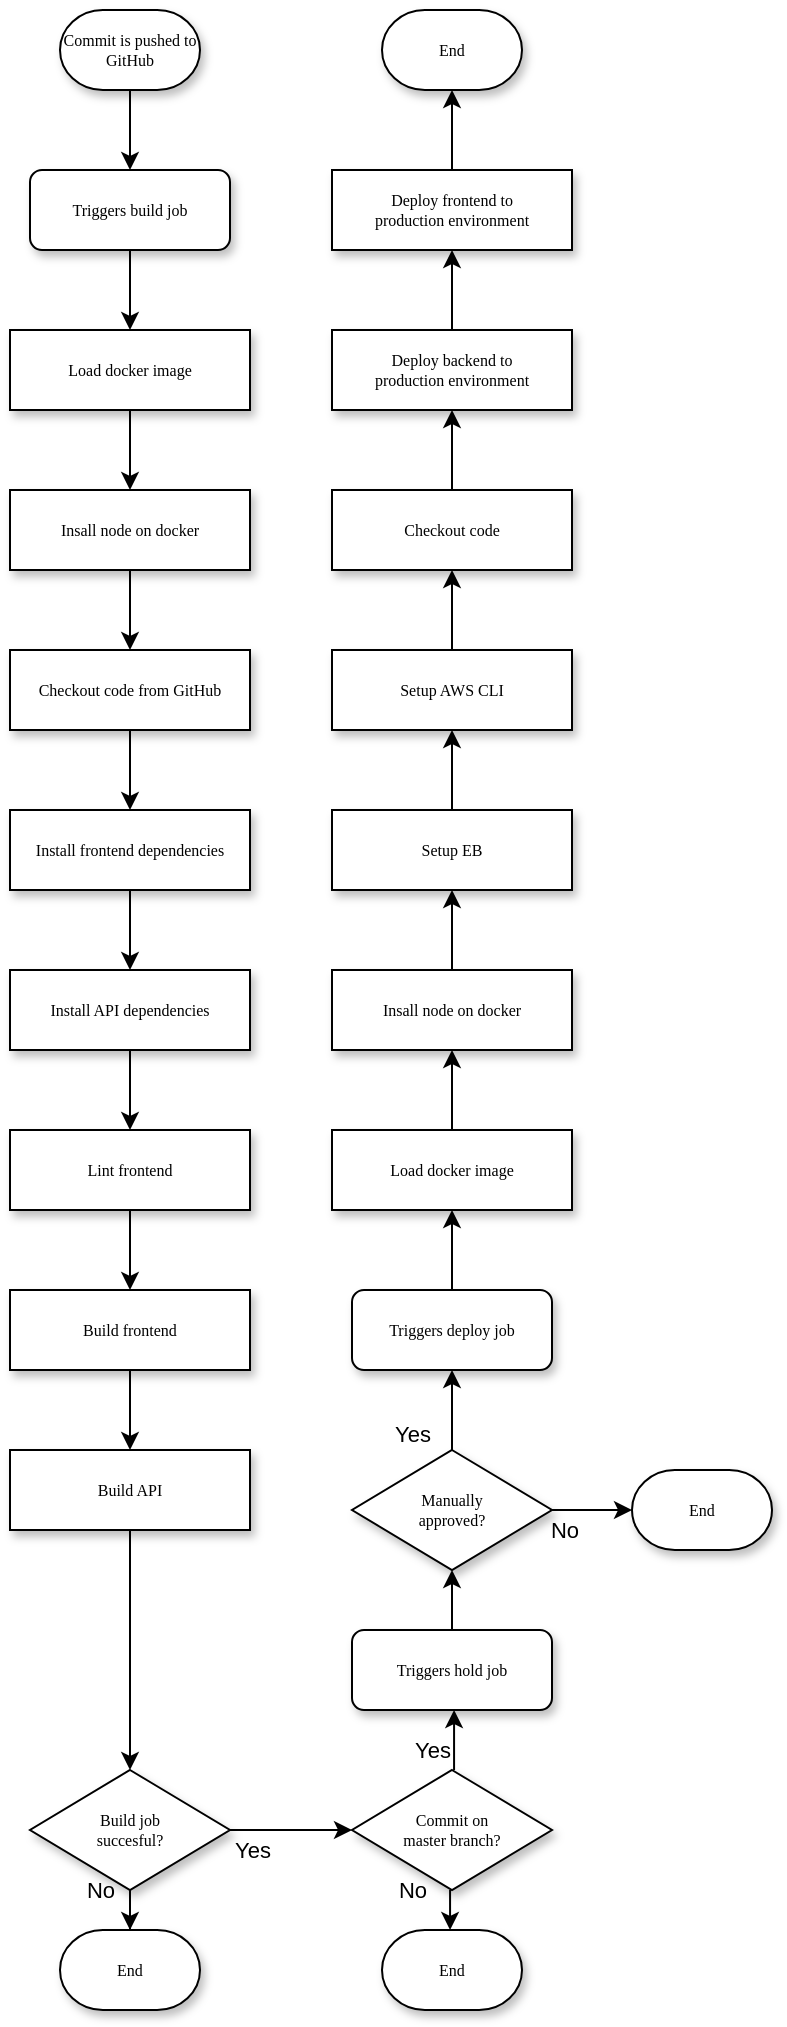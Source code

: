 <mxfile version="20.0.4" type="device"><diagram name="Page-1" id="edf60f1a-56cd-e834-aa8a-f176f3a09ee4"><mxGraphModel dx="981" dy="519" grid="1" gridSize="10" guides="1" tooltips="1" connect="1" arrows="1" fold="1" page="1" pageScale="1" pageWidth="1100" pageHeight="850" background="#ffffff" math="0" shadow="0"><root><mxCell id="0"/><mxCell id="1" parent="0"/><mxCell id="tNiq3orGFs2RRCkXSh9q-12" value="" style="edgeStyle=orthogonalEdgeStyle;rounded=0;orthogonalLoop=1;jettySize=auto;html=1;" parent="1" source="tNiq3orGFs2RRCkXSh9q-1" target="tNiq3orGFs2RRCkXSh9q-3" edge="1"><mxGeometry relative="1" as="geometry"/></mxCell><mxCell id="tNiq3orGFs2RRCkXSh9q-1" value="Commit is pushed to GitHub" style="strokeWidth=1;html=1;shape=mxgraph.flowchart.terminator;whiteSpace=wrap;rounded=0;shadow=1;labelBackgroundColor=none;fontFamily=Verdana;fontSize=8;align=center;" parent="1" vertex="1"><mxGeometry x="104" y="40" width="70" height="40" as="geometry"/></mxCell><mxCell id="tNiq3orGFs2RRCkXSh9q-15" value="" style="edgeStyle=orthogonalEdgeStyle;rounded=0;orthogonalLoop=1;jettySize=auto;html=1;" parent="1" source="tNiq3orGFs2RRCkXSh9q-3" target="tNiq3orGFs2RRCkXSh9q-4" edge="1"><mxGeometry relative="1" as="geometry"/></mxCell><mxCell id="tNiq3orGFs2RRCkXSh9q-3" value="Triggers build job" style="rounded=1;whiteSpace=wrap;html=1;shadow=1;labelBackgroundColor=none;strokeWidth=1;fontFamily=Verdana;fontSize=8;align=center;" parent="1" vertex="1"><mxGeometry x="89" y="120" width="100" height="40" as="geometry"/></mxCell><mxCell id="tNiq3orGFs2RRCkXSh9q-16" value="" style="edgeStyle=orthogonalEdgeStyle;rounded=0;orthogonalLoop=1;jettySize=auto;html=1;" parent="1" source="tNiq3orGFs2RRCkXSh9q-4" target="tNiq3orGFs2RRCkXSh9q-5" edge="1"><mxGeometry relative="1" as="geometry"/></mxCell><mxCell id="tNiq3orGFs2RRCkXSh9q-4" value="Load docker image" style="whiteSpace=wrap;html=1;rounded=0;shadow=1;labelBackgroundColor=none;strokeWidth=1;fontFamily=Verdana;fontSize=8;align=center;" parent="1" vertex="1"><mxGeometry x="79" y="200" width="120" height="40" as="geometry"/></mxCell><mxCell id="ZEsYji2ac6diJYXz2sEm-1" value="" style="edgeStyle=orthogonalEdgeStyle;rounded=0;orthogonalLoop=1;jettySize=auto;html=1;" edge="1" parent="1" source="tNiq3orGFs2RRCkXSh9q-5" target="tNiq3orGFs2RRCkXSh9q-6"><mxGeometry relative="1" as="geometry"/></mxCell><mxCell id="tNiq3orGFs2RRCkXSh9q-5" value="Insall node on docker" style="whiteSpace=wrap;html=1;rounded=0;shadow=1;labelBackgroundColor=none;strokeWidth=1;fontFamily=Verdana;fontSize=8;align=center;" parent="1" vertex="1"><mxGeometry x="79" y="280" width="120" height="40" as="geometry"/></mxCell><mxCell id="ZEsYji2ac6diJYXz2sEm-2" value="" style="edgeStyle=orthogonalEdgeStyle;rounded=0;orthogonalLoop=1;jettySize=auto;html=1;" edge="1" parent="1" source="tNiq3orGFs2RRCkXSh9q-6" target="tNiq3orGFs2RRCkXSh9q-7"><mxGeometry relative="1" as="geometry"/></mxCell><mxCell id="tNiq3orGFs2RRCkXSh9q-6" value="Checkout code from GitHub" style="whiteSpace=wrap;html=1;rounded=0;shadow=1;labelBackgroundColor=none;strokeWidth=1;fontFamily=Verdana;fontSize=8;align=center;" parent="1" vertex="1"><mxGeometry x="79" y="360" width="120" height="40" as="geometry"/></mxCell><mxCell id="ZEsYji2ac6diJYXz2sEm-3" value="" style="edgeStyle=orthogonalEdgeStyle;rounded=0;orthogonalLoop=1;jettySize=auto;html=1;" edge="1" parent="1" source="tNiq3orGFs2RRCkXSh9q-7" target="tNiq3orGFs2RRCkXSh9q-8"><mxGeometry relative="1" as="geometry"/></mxCell><mxCell id="tNiq3orGFs2RRCkXSh9q-7" value="Install frontend dependencies" style="whiteSpace=wrap;html=1;rounded=0;shadow=1;labelBackgroundColor=none;strokeWidth=1;fontFamily=Verdana;fontSize=8;align=center;" parent="1" vertex="1"><mxGeometry x="79" y="440" width="120" height="40" as="geometry"/></mxCell><mxCell id="ZEsYji2ac6diJYXz2sEm-4" value="" style="edgeStyle=orthogonalEdgeStyle;rounded=0;orthogonalLoop=1;jettySize=auto;html=1;" edge="1" parent="1" source="tNiq3orGFs2RRCkXSh9q-8" target="tNiq3orGFs2RRCkXSh9q-9"><mxGeometry relative="1" as="geometry"/></mxCell><mxCell id="tNiq3orGFs2RRCkXSh9q-8" value="Install API dependencies" style="whiteSpace=wrap;html=1;rounded=0;shadow=1;labelBackgroundColor=none;strokeWidth=1;fontFamily=Verdana;fontSize=8;align=center;" parent="1" vertex="1"><mxGeometry x="79" y="520" width="120" height="40" as="geometry"/></mxCell><mxCell id="ZEsYji2ac6diJYXz2sEm-6" value="" style="edgeStyle=orthogonalEdgeStyle;rounded=0;orthogonalLoop=1;jettySize=auto;html=1;" edge="1" parent="1" source="tNiq3orGFs2RRCkXSh9q-9" target="tNiq3orGFs2RRCkXSh9q-10"><mxGeometry relative="1" as="geometry"/></mxCell><mxCell id="tNiq3orGFs2RRCkXSh9q-9" value="Lint frontend" style="whiteSpace=wrap;html=1;rounded=0;shadow=1;labelBackgroundColor=none;strokeWidth=1;fontFamily=Verdana;fontSize=8;align=center;" parent="1" vertex="1"><mxGeometry x="79" y="600" width="120" height="40" as="geometry"/></mxCell><mxCell id="ZEsYji2ac6diJYXz2sEm-5" value="" style="edgeStyle=orthogonalEdgeStyle;rounded=0;orthogonalLoop=1;jettySize=auto;html=1;" edge="1" parent="1" source="tNiq3orGFs2RRCkXSh9q-10" target="tNiq3orGFs2RRCkXSh9q-11"><mxGeometry relative="1" as="geometry"/></mxCell><mxCell id="tNiq3orGFs2RRCkXSh9q-10" value="Build frontend" style="whiteSpace=wrap;html=1;rounded=0;shadow=1;labelBackgroundColor=none;strokeWidth=1;fontFamily=Verdana;fontSize=8;align=center;" parent="1" vertex="1"><mxGeometry x="79" y="680" width="120" height="40" as="geometry"/></mxCell><mxCell id="ZEsYji2ac6diJYXz2sEm-11" value="" style="edgeStyle=orthogonalEdgeStyle;rounded=0;orthogonalLoop=1;jettySize=auto;html=1;" edge="1" parent="1" source="tNiq3orGFs2RRCkXSh9q-11" target="ZEsYji2ac6diJYXz2sEm-7"><mxGeometry relative="1" as="geometry"/></mxCell><mxCell id="tNiq3orGFs2RRCkXSh9q-11" value="Build API" style="whiteSpace=wrap;html=1;rounded=0;shadow=1;labelBackgroundColor=none;strokeWidth=1;fontFamily=Verdana;fontSize=8;align=center;" parent="1" vertex="1"><mxGeometry x="79" y="760" width="120" height="40" as="geometry"/></mxCell><mxCell id="ZEsYji2ac6diJYXz2sEm-10" value="No" style="edgeStyle=orthogonalEdgeStyle;rounded=0;orthogonalLoop=1;jettySize=auto;html=1;" edge="1" parent="1" source="ZEsYji2ac6diJYXz2sEm-7" target="ZEsYji2ac6diJYXz2sEm-8"><mxGeometry x="-1" y="-15" relative="1" as="geometry"><mxPoint as="offset"/></mxGeometry></mxCell><mxCell id="ZEsYji2ac6diJYXz2sEm-13" value="Yes" style="edgeStyle=orthogonalEdgeStyle;rounded=0;orthogonalLoop=1;jettySize=auto;html=1;" edge="1" parent="1" source="ZEsYji2ac6diJYXz2sEm-7" target="ZEsYji2ac6diJYXz2sEm-12"><mxGeometry x="-0.639" y="-10" relative="1" as="geometry"><mxPoint as="offset"/></mxGeometry></mxCell><mxCell id="ZEsYji2ac6diJYXz2sEm-7" value="&lt;div&gt;Build job&lt;/div&gt;&lt;div&gt;succesful?&lt;br&gt;&lt;/div&gt;" style="rhombus;whiteSpace=wrap;html=1;rounded=0;shadow=1;labelBackgroundColor=none;strokeWidth=1;fontFamily=Verdana;fontSize=8;align=center;" vertex="1" parent="1"><mxGeometry x="89" y="920" width="100" height="60" as="geometry"/></mxCell><mxCell id="ZEsYji2ac6diJYXz2sEm-8" value="End" style="strokeWidth=1;html=1;shape=mxgraph.flowchart.terminator;whiteSpace=wrap;rounded=0;shadow=1;labelBackgroundColor=none;fontFamily=Verdana;fontSize=8;align=center;" vertex="1" parent="1"><mxGeometry x="104" y="1000" width="70" height="40" as="geometry"/></mxCell><mxCell id="ZEsYji2ac6diJYXz2sEm-15" value="No" style="edgeStyle=orthogonalEdgeStyle;rounded=0;orthogonalLoop=1;jettySize=auto;html=1;" edge="1" parent="1"><mxGeometry x="-0.998" y="-19" relative="1" as="geometry"><mxPoint x="299.034" y="979.979" as="sourcePoint"/><mxPoint x="299.034" y="1000.0" as="targetPoint"/><mxPoint as="offset"/></mxGeometry></mxCell><mxCell id="ZEsYji2ac6diJYXz2sEm-17" value="Yes" style="edgeStyle=orthogonalEdgeStyle;rounded=0;orthogonalLoop=1;jettySize=auto;html=1;" edge="1" parent="1"><mxGeometry x="-0.332" y="11" relative="1" as="geometry"><mxPoint x="301.034" y="920.021" as="sourcePoint"/><mxPoint x="301.034" y="890" as="targetPoint"/><mxPoint as="offset"/></mxGeometry></mxCell><mxCell id="ZEsYji2ac6diJYXz2sEm-12" value="&lt;div&gt;Commit on &lt;br&gt;&lt;/div&gt;&lt;div&gt;master branch?&lt;br&gt;&lt;/div&gt;" style="rhombus;whiteSpace=wrap;html=1;rounded=0;shadow=1;labelBackgroundColor=none;strokeWidth=1;fontFamily=Verdana;fontSize=8;align=center;" vertex="1" parent="1"><mxGeometry x="250" y="920" width="100" height="60" as="geometry"/></mxCell><mxCell id="ZEsYji2ac6diJYXz2sEm-14" value="End" style="strokeWidth=1;html=1;shape=mxgraph.flowchart.terminator;whiteSpace=wrap;rounded=0;shadow=1;labelBackgroundColor=none;fontFamily=Verdana;fontSize=8;align=center;" vertex="1" parent="1"><mxGeometry x="265" y="1000" width="70" height="40" as="geometry"/></mxCell><mxCell id="ZEsYji2ac6diJYXz2sEm-19" value="" style="edgeStyle=orthogonalEdgeStyle;rounded=0;orthogonalLoop=1;jettySize=auto;html=1;" edge="1" parent="1" source="ZEsYji2ac6diJYXz2sEm-16" target="ZEsYji2ac6diJYXz2sEm-18"><mxGeometry relative="1" as="geometry"/></mxCell><mxCell id="ZEsYji2ac6diJYXz2sEm-16" value="Triggers hold job" style="rounded=1;whiteSpace=wrap;html=1;shadow=1;labelBackgroundColor=none;strokeWidth=1;fontFamily=Verdana;fontSize=8;align=center;" vertex="1" parent="1"><mxGeometry x="250" y="850" width="100" height="40" as="geometry"/></mxCell><mxCell id="ZEsYji2ac6diJYXz2sEm-21" value="" style="edgeStyle=orthogonalEdgeStyle;rounded=0;orthogonalLoop=1;jettySize=auto;html=1;" edge="1" parent="1" source="ZEsYji2ac6diJYXz2sEm-18" target="ZEsYji2ac6diJYXz2sEm-20"><mxGeometry relative="1" as="geometry"/></mxCell><mxCell id="ZEsYji2ac6diJYXz2sEm-22" value="&lt;div&gt;No&lt;/div&gt;" style="edgeLabel;html=1;align=center;verticalAlign=middle;resizable=0;points=[];" vertex="1" connectable="0" parent="ZEsYji2ac6diJYXz2sEm-21"><mxGeometry x="-0.289" y="-1" relative="1" as="geometry"><mxPoint x="-8" y="9" as="offset"/></mxGeometry></mxCell><mxCell id="ZEsYji2ac6diJYXz2sEm-24" value="Yes" style="edgeStyle=orthogonalEdgeStyle;rounded=0;orthogonalLoop=1;jettySize=auto;html=1;" edge="1" parent="1" source="ZEsYji2ac6diJYXz2sEm-18" target="ZEsYji2ac6diJYXz2sEm-23"><mxGeometry x="-0.6" y="20" relative="1" as="geometry"><mxPoint as="offset"/></mxGeometry></mxCell><mxCell id="ZEsYji2ac6diJYXz2sEm-18" value="&lt;div&gt;Manually&lt;/div&gt;&lt;div&gt;approved?&lt;br&gt;&lt;/div&gt;" style="rhombus;whiteSpace=wrap;html=1;rounded=0;shadow=1;labelBackgroundColor=none;strokeWidth=1;fontFamily=Verdana;fontSize=8;align=center;" vertex="1" parent="1"><mxGeometry x="250" y="760" width="100" height="60" as="geometry"/></mxCell><mxCell id="ZEsYji2ac6diJYXz2sEm-20" value="End" style="strokeWidth=1;html=1;shape=mxgraph.flowchart.terminator;whiteSpace=wrap;rounded=0;shadow=1;labelBackgroundColor=none;fontFamily=Verdana;fontSize=8;align=center;" vertex="1" parent="1"><mxGeometry x="390" y="770" width="70" height="40" as="geometry"/></mxCell><mxCell id="ZEsYji2ac6diJYXz2sEm-27" value="" style="edgeStyle=orthogonalEdgeStyle;rounded=0;orthogonalLoop=1;jettySize=auto;html=1;" edge="1" parent="1" source="ZEsYji2ac6diJYXz2sEm-23" target="ZEsYji2ac6diJYXz2sEm-26"><mxGeometry relative="1" as="geometry"/></mxCell><mxCell id="ZEsYji2ac6diJYXz2sEm-23" value="Triggers deploy job" style="rounded=1;whiteSpace=wrap;html=1;shadow=1;labelBackgroundColor=none;strokeWidth=1;fontFamily=Verdana;fontSize=8;align=center;" vertex="1" parent="1"><mxGeometry x="250" y="680" width="100" height="40" as="geometry"/></mxCell><mxCell id="ZEsYji2ac6diJYXz2sEm-29" value="" style="edgeStyle=orthogonalEdgeStyle;rounded=0;orthogonalLoop=1;jettySize=auto;html=1;" edge="1" parent="1" source="ZEsYji2ac6diJYXz2sEm-26" target="ZEsYji2ac6diJYXz2sEm-28"><mxGeometry relative="1" as="geometry"/></mxCell><mxCell id="ZEsYji2ac6diJYXz2sEm-26" value="Load docker image" style="whiteSpace=wrap;html=1;rounded=0;shadow=1;labelBackgroundColor=none;strokeWidth=1;fontFamily=Verdana;fontSize=8;align=center;" vertex="1" parent="1"><mxGeometry x="240" y="600" width="120" height="40" as="geometry"/></mxCell><mxCell id="ZEsYji2ac6diJYXz2sEm-31" value="" style="edgeStyle=orthogonalEdgeStyle;rounded=0;orthogonalLoop=1;jettySize=auto;html=1;" edge="1" parent="1" source="ZEsYji2ac6diJYXz2sEm-28" target="ZEsYji2ac6diJYXz2sEm-30"><mxGeometry relative="1" as="geometry"/></mxCell><mxCell id="ZEsYji2ac6diJYXz2sEm-28" value="Insall node on docker" style="whiteSpace=wrap;html=1;rounded=0;shadow=1;labelBackgroundColor=none;strokeWidth=1;fontFamily=Verdana;fontSize=8;align=center;" vertex="1" parent="1"><mxGeometry x="240" y="520" width="120" height="40" as="geometry"/></mxCell><mxCell id="ZEsYji2ac6diJYXz2sEm-33" value="" style="edgeStyle=orthogonalEdgeStyle;rounded=0;orthogonalLoop=1;jettySize=auto;html=1;" edge="1" parent="1" source="ZEsYji2ac6diJYXz2sEm-30" target="ZEsYji2ac6diJYXz2sEm-32"><mxGeometry relative="1" as="geometry"/></mxCell><mxCell id="ZEsYji2ac6diJYXz2sEm-30" value="Setup EB" style="whiteSpace=wrap;html=1;rounded=0;shadow=1;labelBackgroundColor=none;strokeWidth=1;fontFamily=Verdana;fontSize=8;align=center;" vertex="1" parent="1"><mxGeometry x="240" y="440" width="120" height="40" as="geometry"/></mxCell><mxCell id="ZEsYji2ac6diJYXz2sEm-35" value="" style="edgeStyle=orthogonalEdgeStyle;rounded=0;orthogonalLoop=1;jettySize=auto;html=1;" edge="1" parent="1" source="ZEsYji2ac6diJYXz2sEm-32" target="ZEsYji2ac6diJYXz2sEm-34"><mxGeometry relative="1" as="geometry"/></mxCell><mxCell id="ZEsYji2ac6diJYXz2sEm-32" value="Setup AWS CLI" style="whiteSpace=wrap;html=1;rounded=0;shadow=1;labelBackgroundColor=none;strokeWidth=1;fontFamily=Verdana;fontSize=8;align=center;" vertex="1" parent="1"><mxGeometry x="240" y="360" width="120" height="40" as="geometry"/></mxCell><mxCell id="ZEsYji2ac6diJYXz2sEm-37" value="" style="edgeStyle=orthogonalEdgeStyle;rounded=0;orthogonalLoop=1;jettySize=auto;html=1;" edge="1" parent="1" source="ZEsYji2ac6diJYXz2sEm-34" target="ZEsYji2ac6diJYXz2sEm-36"><mxGeometry relative="1" as="geometry"/></mxCell><mxCell id="ZEsYji2ac6diJYXz2sEm-34" value="Checkout code" style="whiteSpace=wrap;html=1;rounded=0;shadow=1;labelBackgroundColor=none;strokeWidth=1;fontFamily=Verdana;fontSize=8;align=center;" vertex="1" parent="1"><mxGeometry x="240" y="280" width="120" height="40" as="geometry"/></mxCell><mxCell id="ZEsYji2ac6diJYXz2sEm-39" value="" style="edgeStyle=orthogonalEdgeStyle;rounded=0;orthogonalLoop=1;jettySize=auto;html=1;" edge="1" parent="1" source="ZEsYji2ac6diJYXz2sEm-36" target="ZEsYji2ac6diJYXz2sEm-38"><mxGeometry relative="1" as="geometry"/></mxCell><mxCell id="ZEsYji2ac6diJYXz2sEm-36" value="&lt;div&gt;Deploy backend to&lt;br&gt;&lt;/div&gt;&lt;div&gt;production environment&lt;br&gt;&lt;/div&gt;" style="whiteSpace=wrap;html=1;rounded=0;shadow=1;labelBackgroundColor=none;strokeWidth=1;fontFamily=Verdana;fontSize=8;align=center;" vertex="1" parent="1"><mxGeometry x="240" y="200" width="120" height="40" as="geometry"/></mxCell><mxCell id="ZEsYji2ac6diJYXz2sEm-41" value="" style="edgeStyle=orthogonalEdgeStyle;rounded=0;orthogonalLoop=1;jettySize=auto;html=1;" edge="1" parent="1" source="ZEsYji2ac6diJYXz2sEm-38" target="ZEsYji2ac6diJYXz2sEm-40"><mxGeometry relative="1" as="geometry"/></mxCell><mxCell id="ZEsYji2ac6diJYXz2sEm-38" value="&lt;div&gt;Deploy frontend to&lt;br&gt;&lt;/div&gt;&lt;div&gt;production environment&lt;br&gt;&lt;/div&gt;" style="whiteSpace=wrap;html=1;rounded=0;shadow=1;labelBackgroundColor=none;strokeWidth=1;fontFamily=Verdana;fontSize=8;align=center;" vertex="1" parent="1"><mxGeometry x="240" y="120" width="120" height="40" as="geometry"/></mxCell><mxCell id="ZEsYji2ac6diJYXz2sEm-40" value="End" style="strokeWidth=1;html=1;shape=mxgraph.flowchart.terminator;whiteSpace=wrap;rounded=0;shadow=1;labelBackgroundColor=none;fontFamily=Verdana;fontSize=8;align=center;" vertex="1" parent="1"><mxGeometry x="265" y="40" width="70" height="40" as="geometry"/></mxCell></root></mxGraphModel></diagram></mxfile>